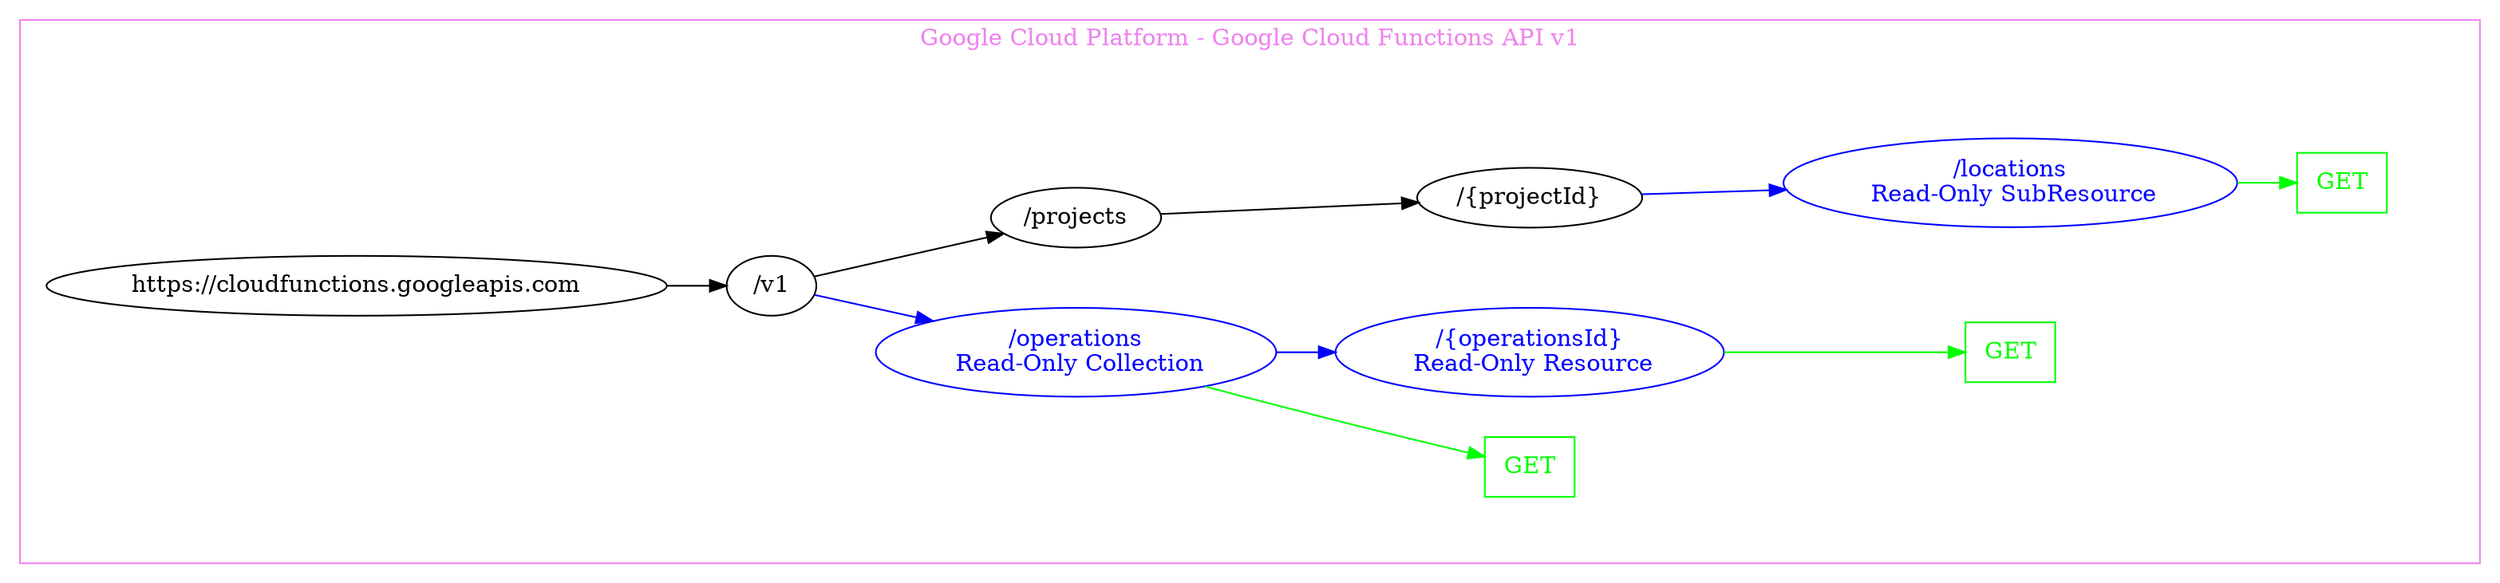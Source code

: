 digraph Cloud_Computing_REST_API {
rankdir="LR";
subgraph cluster_0 {
label="Google Cloud Platform - Google Cloud Functions API v1"
color=violet
fontcolor=violet
subgraph cluster_1 {
label=""
color=white
fontcolor=white
node1 [label="https://cloudfunctions.googleapis.com", shape="ellipse", color="black", fontcolor="black"]
node1 -> node2 [color="black", fontcolor="black"]
subgraph cluster_2 {
label=""
color=white
fontcolor=white
node2 [label="/v1", shape="ellipse", color="black", fontcolor="black"]
node2 -> node3 [color="blue", fontcolor="blue"]
subgraph cluster_3 {
label=""
color=white
fontcolor=white
node3 [label="/operations\n Read-Only Collection", shape="ellipse", color="blue", fontcolor="blue"]
node3 -> node4 [color="green", fontcolor="green"]
subgraph cluster_4 {
label=""
color=white
fontcolor=white
node4 [label="GET", shape="box", color="green", fontcolor="green"]
}
node3 -> node5 [color="blue", fontcolor="blue"]
subgraph cluster_5 {
label=""
color=white
fontcolor=white
node5 [label="/{operationsId}\n Read-Only Resource", shape="ellipse", color="blue", fontcolor="blue"]
node5 -> node6 [color="green", fontcolor="green"]
subgraph cluster_6 {
label=""
color=white
fontcolor=white
node6 [label="GET", shape="box", color="green", fontcolor="green"]
}
}
}
node2 -> node7 [color="black", fontcolor="black"]
subgraph cluster_7 {
label=""
color=white
fontcolor=white
node7 [label="/projects", shape="ellipse", color="black", fontcolor="black"]
node7 -> node8 [color="black", fontcolor="black"]
subgraph cluster_8 {
label=""
color=white
fontcolor=white
node8 [label="/{projectId}", shape="ellipse", color="black", fontcolor="black"]
node8 -> node9 [color="blue", fontcolor="blue"]
subgraph cluster_9 {
label=""
color=white
fontcolor=white
node9 [label="/locations\n Read-Only SubResource", shape="ellipse", color="blue", fontcolor="blue"]
node9 -> node10 [color="green", fontcolor="green"]
subgraph cluster_10 {
label=""
color=white
fontcolor=white
node10 [label="GET", shape="box", color="green", fontcolor="green"]
}
}
}
}
}
}
}
}
